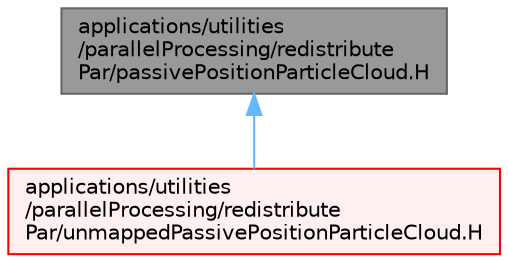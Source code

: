 digraph "applications/utilities/parallelProcessing/redistributePar/passivePositionParticleCloud.H"
{
 // LATEX_PDF_SIZE
  bgcolor="transparent";
  edge [fontname=Helvetica,fontsize=10,labelfontname=Helvetica,labelfontsize=10];
  node [fontname=Helvetica,fontsize=10,shape=box,height=0.2,width=0.4];
  Node1 [id="Node000001",label="applications/utilities\l/parallelProcessing/redistribute\lPar/passivePositionParticleCloud.H",height=0.2,width=0.4,color="gray40", fillcolor="grey60", style="filled", fontcolor="black",tooltip=" "];
  Node1 -> Node2 [id="edge1_Node000001_Node000002",dir="back",color="steelblue1",style="solid",tooltip=" "];
  Node2 [id="Node000002",label="applications/utilities\l/parallelProcessing/redistribute\lPar/unmappedPassivePositionParticleCloud.H",height=0.2,width=0.4,color="red", fillcolor="#FFF0F0", style="filled",URL="$unmappedPassivePositionParticleCloud_8H.html",tooltip=" "];
}

